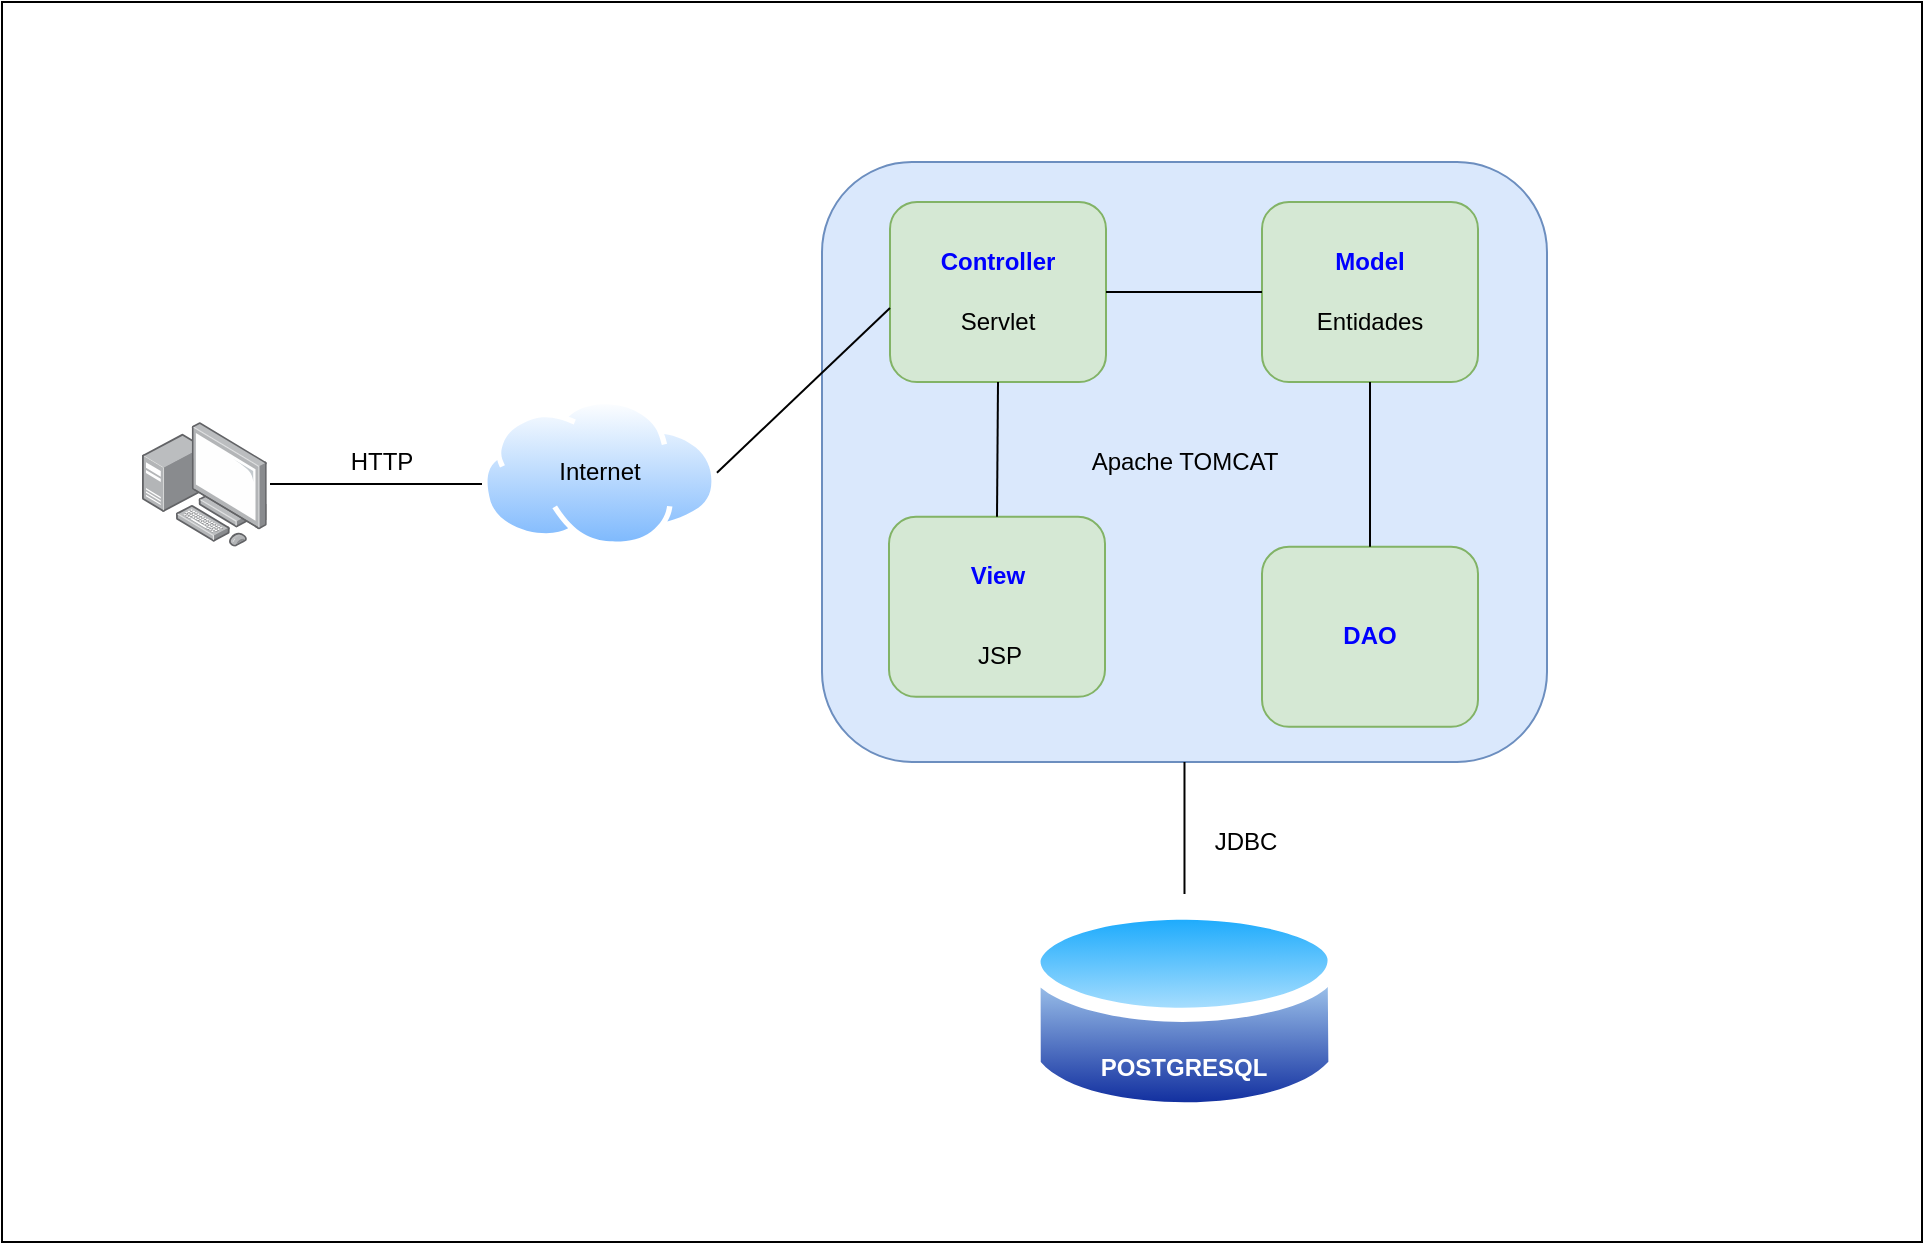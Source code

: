 <mxfile version="13.9.0" type="device"><diagram id="I6A6MnG2ZKaYzj2rx_V1" name="Page-1"><mxGraphModel dx="2249" dy="762" grid="1" gridSize="10" guides="1" tooltips="1" connect="1" arrows="1" fold="1" page="1" pageScale="1" pageWidth="827" pageHeight="1169" math="0" shadow="0"><root><mxCell id="0"/><mxCell id="1" parent="0"/><mxCell id="XJ5TV-LSbWfyqpDMb1nT-1" value="" style="rounded=0;whiteSpace=wrap;html=1;" vertex="1" parent="1"><mxGeometry x="-30" y="80" width="960" height="620" as="geometry"/></mxCell><mxCell id="TNhF_4xirbCeRejTbOn--3" value="" style="points=[];aspect=fixed;html=1;align=center;shadow=0;dashed=0;image;image=img/lib/allied_telesis/computer_and_terminals/Personal_Computer_with_Server.svg;" parent="1" vertex="1"><mxGeometry x="40" y="290" width="62.4" height="62.4" as="geometry"/></mxCell><mxCell id="TNhF_4xirbCeRejTbOn--4" value="" style="aspect=fixed;perimeter=ellipsePerimeter;html=1;align=center;shadow=0;dashed=0;spacingTop=3;image;image=img/lib/active_directory/internet_cloud.svg;" parent="1" vertex="1"><mxGeometry x="210" y="278.4" width="117.46" height="74" as="geometry"/></mxCell><mxCell id="TNhF_4xirbCeRejTbOn--5" value="Internet" style="text;html=1;strokeColor=none;fillColor=none;align=center;verticalAlign=middle;whiteSpace=wrap;rounded=0;" parent="1" vertex="1"><mxGeometry x="248.73" y="304.8" width="40" height="20" as="geometry"/></mxCell><mxCell id="TNhF_4xirbCeRejTbOn--7" value="" style="endArrow=none;html=1;" parent="1" edge="1"><mxGeometry width="50" height="50" relative="1" as="geometry"><mxPoint x="104" y="321" as="sourcePoint"/><mxPoint x="210" y="321" as="targetPoint"/></mxGeometry></mxCell><mxCell id="TNhF_4xirbCeRejTbOn--9" value="HTTP" style="text;html=1;strokeColor=none;fillColor=none;align=center;verticalAlign=middle;whiteSpace=wrap;rounded=0;" parent="1" vertex="1"><mxGeometry x="140" y="300" width="40" height="20" as="geometry"/></mxCell><mxCell id="TNhF_4xirbCeRejTbOn--10" value="" style="rounded=1;whiteSpace=wrap;html=1;fillColor=#dae8fc;strokeColor=#6c8ebf;" parent="1" vertex="1"><mxGeometry x="380" y="160" width="362.5" height="300" as="geometry"/></mxCell><mxCell id="TNhF_4xirbCeRejTbOn--11" value="" style="rounded=1;whiteSpace=wrap;html=1;fillColor=#d5e8d4;strokeColor=#82b366;" parent="1" vertex="1"><mxGeometry x="600" y="180" width="108" height="90" as="geometry"/></mxCell><mxCell id="TNhF_4xirbCeRejTbOn--12" value="&lt;h4&gt;&lt;font color=&quot;#0000ff&quot;&gt;Model&lt;/font&gt;&lt;/h4&gt;" style="text;html=1;strokeColor=none;fillColor=none;align=center;verticalAlign=middle;whiteSpace=wrap;rounded=0;" parent="1" vertex="1"><mxGeometry x="634" y="200" width="40" height="20" as="geometry"/></mxCell><mxCell id="TNhF_4xirbCeRejTbOn--13" value="Entidades" style="text;html=1;strokeColor=none;fillColor=none;align=center;verticalAlign=middle;whiteSpace=wrap;rounded=0;" parent="1" vertex="1"><mxGeometry x="634" y="230" width="40" height="20" as="geometry"/></mxCell><mxCell id="TNhF_4xirbCeRejTbOn--14" value="" style="rounded=1;whiteSpace=wrap;html=1;fillColor=#d5e8d4;strokeColor=#82b366;" parent="1" vertex="1"><mxGeometry x="413.5" y="337.4" width="108" height="90" as="geometry"/></mxCell><mxCell id="TNhF_4xirbCeRejTbOn--15" value="&lt;h4&gt;&lt;font color=&quot;#0000ff&quot;&gt;View&lt;/font&gt;&lt;/h4&gt;" style="text;html=1;strokeColor=none;fillColor=none;align=center;verticalAlign=middle;whiteSpace=wrap;rounded=0;" parent="1" vertex="1"><mxGeometry x="447.5" y="357.4" width="40" height="20" as="geometry"/></mxCell><mxCell id="TNhF_4xirbCeRejTbOn--16" value="JSP" style="text;html=1;strokeColor=none;fillColor=none;align=center;verticalAlign=middle;whiteSpace=wrap;rounded=0;" parent="1" vertex="1"><mxGeometry x="429.98" y="397.4" width="78" height="20" as="geometry"/></mxCell><mxCell id="TNhF_4xirbCeRejTbOn--17" value="" style="rounded=1;whiteSpace=wrap;html=1;fillColor=#d5e8d4;strokeColor=#82b366;" parent="1" vertex="1"><mxGeometry x="600" y="352.4" width="108" height="90" as="geometry"/></mxCell><mxCell id="TNhF_4xirbCeRejTbOn--18" value="&lt;h4&gt;&lt;font color=&quot;#0000ff&quot;&gt;DAO&lt;/font&gt;&lt;/h4&gt;" style="text;html=1;strokeColor=none;fillColor=none;align=center;verticalAlign=middle;whiteSpace=wrap;rounded=0;" parent="1" vertex="1"><mxGeometry x="634" y="387.4" width="40" height="20" as="geometry"/></mxCell><mxCell id="TNhF_4xirbCeRejTbOn--20" value="" style="rounded=1;whiteSpace=wrap;html=1;fillColor=#d5e8d4;strokeColor=#82b366;" parent="1" vertex="1"><mxGeometry x="414" y="180.0" width="108" height="90" as="geometry"/></mxCell><mxCell id="TNhF_4xirbCeRejTbOn--21" value="&lt;h4&gt;&lt;font color=&quot;#0000ff&quot;&gt;Controller&lt;/font&gt;&lt;/h4&gt;" style="text;html=1;strokeColor=none;fillColor=none;align=center;verticalAlign=middle;whiteSpace=wrap;rounded=0;" parent="1" vertex="1"><mxGeometry x="448" y="200.0" width="40" height="20" as="geometry"/></mxCell><mxCell id="TNhF_4xirbCeRejTbOn--22" value="Servlet" style="text;html=1;strokeColor=none;fillColor=none;align=center;verticalAlign=middle;whiteSpace=wrap;rounded=0;" parent="1" vertex="1"><mxGeometry x="448" y="230.0" width="40" height="20" as="geometry"/></mxCell><mxCell id="TNhF_4xirbCeRejTbOn--23" value="Apache TOMCAT" style="text;html=1;strokeColor=none;fillColor=none;align=center;verticalAlign=middle;whiteSpace=wrap;rounded=0;" parent="1" vertex="1"><mxGeometry x="510.63" y="300" width="101.25" height="20" as="geometry"/></mxCell><mxCell id="TNhF_4xirbCeRejTbOn--24" value="" style="aspect=fixed;perimeter=ellipsePerimeter;html=1;align=center;shadow=0;dashed=0;spacingTop=3;image;image=img/lib/active_directory/database.svg;" parent="1" vertex="1"><mxGeometry x="482.19" y="526" width="158.11" height="117" as="geometry"/></mxCell><mxCell id="TNhF_4xirbCeRejTbOn--25" value="&lt;font color=&quot;#ffffff&quot;&gt;&lt;b&gt;POSTGRESQL&lt;br&gt;&lt;br&gt;&lt;/b&gt;&lt;/font&gt;" style="text;html=1;strokeColor=none;fillColor=none;align=center;verticalAlign=middle;whiteSpace=wrap;rounded=0;" parent="1" vertex="1"><mxGeometry x="541.26" y="610" width="40" height="20" as="geometry"/></mxCell><mxCell id="TNhF_4xirbCeRejTbOn--26" value="" style="endArrow=none;html=1;exitX=1;exitY=0.5;exitDx=0;exitDy=0;entryX=0;entryY=0.589;entryDx=0;entryDy=0;entryPerimeter=0;" parent="1" source="TNhF_4xirbCeRejTbOn--4" target="TNhF_4xirbCeRejTbOn--20" edge="1"><mxGeometry width="50" height="50" relative="1" as="geometry"><mxPoint x="390" y="200" as="sourcePoint"/><mxPoint x="440" y="150" as="targetPoint"/></mxGeometry></mxCell><mxCell id="TNhF_4xirbCeRejTbOn--27" value="" style="endArrow=none;html=1;exitX=1;exitY=0.5;exitDx=0;exitDy=0;" parent="1" source="TNhF_4xirbCeRejTbOn--20" target="TNhF_4xirbCeRejTbOn--11" edge="1"><mxGeometry width="50" height="50" relative="1" as="geometry"><mxPoint x="390" y="200" as="sourcePoint"/><mxPoint x="440" y="150" as="targetPoint"/></mxGeometry></mxCell><mxCell id="TNhF_4xirbCeRejTbOn--28" value="" style="endArrow=none;html=1;exitX=0.5;exitY=1;exitDx=0;exitDy=0;entryX=0.5;entryY=0;entryDx=0;entryDy=0;" parent="1" source="TNhF_4xirbCeRejTbOn--20" target="TNhF_4xirbCeRejTbOn--14" edge="1"><mxGeometry width="50" height="50" relative="1" as="geometry"><mxPoint x="390" y="200" as="sourcePoint"/><mxPoint x="440" y="150" as="targetPoint"/></mxGeometry></mxCell><mxCell id="TNhF_4xirbCeRejTbOn--29" value="" style="endArrow=none;html=1;entryX=0.5;entryY=1;entryDx=0;entryDy=0;exitX=0.5;exitY=0;exitDx=0;exitDy=0;" parent="1" source="TNhF_4xirbCeRejTbOn--17" target="TNhF_4xirbCeRejTbOn--11" edge="1"><mxGeometry width="50" height="50" relative="1" as="geometry"><mxPoint x="390" y="200" as="sourcePoint"/><mxPoint x="440" y="150" as="targetPoint"/></mxGeometry></mxCell><mxCell id="TNhF_4xirbCeRejTbOn--30" value="" style="endArrow=none;html=1;exitX=0.5;exitY=0;exitDx=0;exitDy=0;" parent="1" source="TNhF_4xirbCeRejTbOn--24" target="TNhF_4xirbCeRejTbOn--10" edge="1"><mxGeometry width="50" height="50" relative="1" as="geometry"><mxPoint x="390" y="560" as="sourcePoint"/><mxPoint x="440" y="510" as="targetPoint"/></mxGeometry></mxCell><mxCell id="TNhF_4xirbCeRejTbOn--31" value="JDBC" style="text;html=1;strokeColor=none;fillColor=none;align=center;verticalAlign=middle;whiteSpace=wrap;rounded=0;" parent="1" vertex="1"><mxGeometry x="571.88" y="490" width="40" height="20" as="geometry"/></mxCell></root></mxGraphModel></diagram></mxfile>